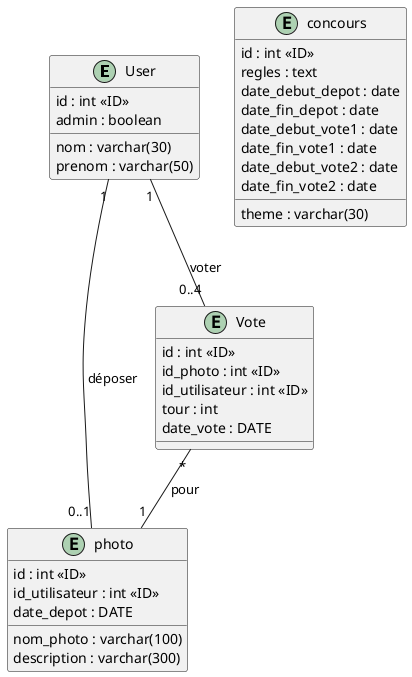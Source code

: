 @startuml

' Définir les entités
entity User {
    id : int <<ID>>
    nom : varchar(30)
    prenom : varchar(50)
    admin : boolean
}

entity photo {
    id : int <<ID>>
    id_utilisateur : int <<ID>>
    nom_photo : varchar(100)
    description : varchar(300)
    date_depot : DATE
}

entity Vote {
    id : int <<ID>>
    id_photo : int <<ID>>
    id_utilisateur : int <<ID>>
    tour : int
    date_vote : DATE
}

entity concours {
    id : int <<ID>>
    regles : text
    date_debut_depot : date
    date_fin_depot : date
    date_debut_vote1 : date
    date_fin_vote1 : date
    date_debut_vote2 : date
    date_fin_vote2 : date
    theme : varchar(30)
}

' Relations
User "1" -- "0..1" photo : déposer
User "1" -- "0..4" Vote : voter
Vote "*" -- "1" photo : pour

@enduml

